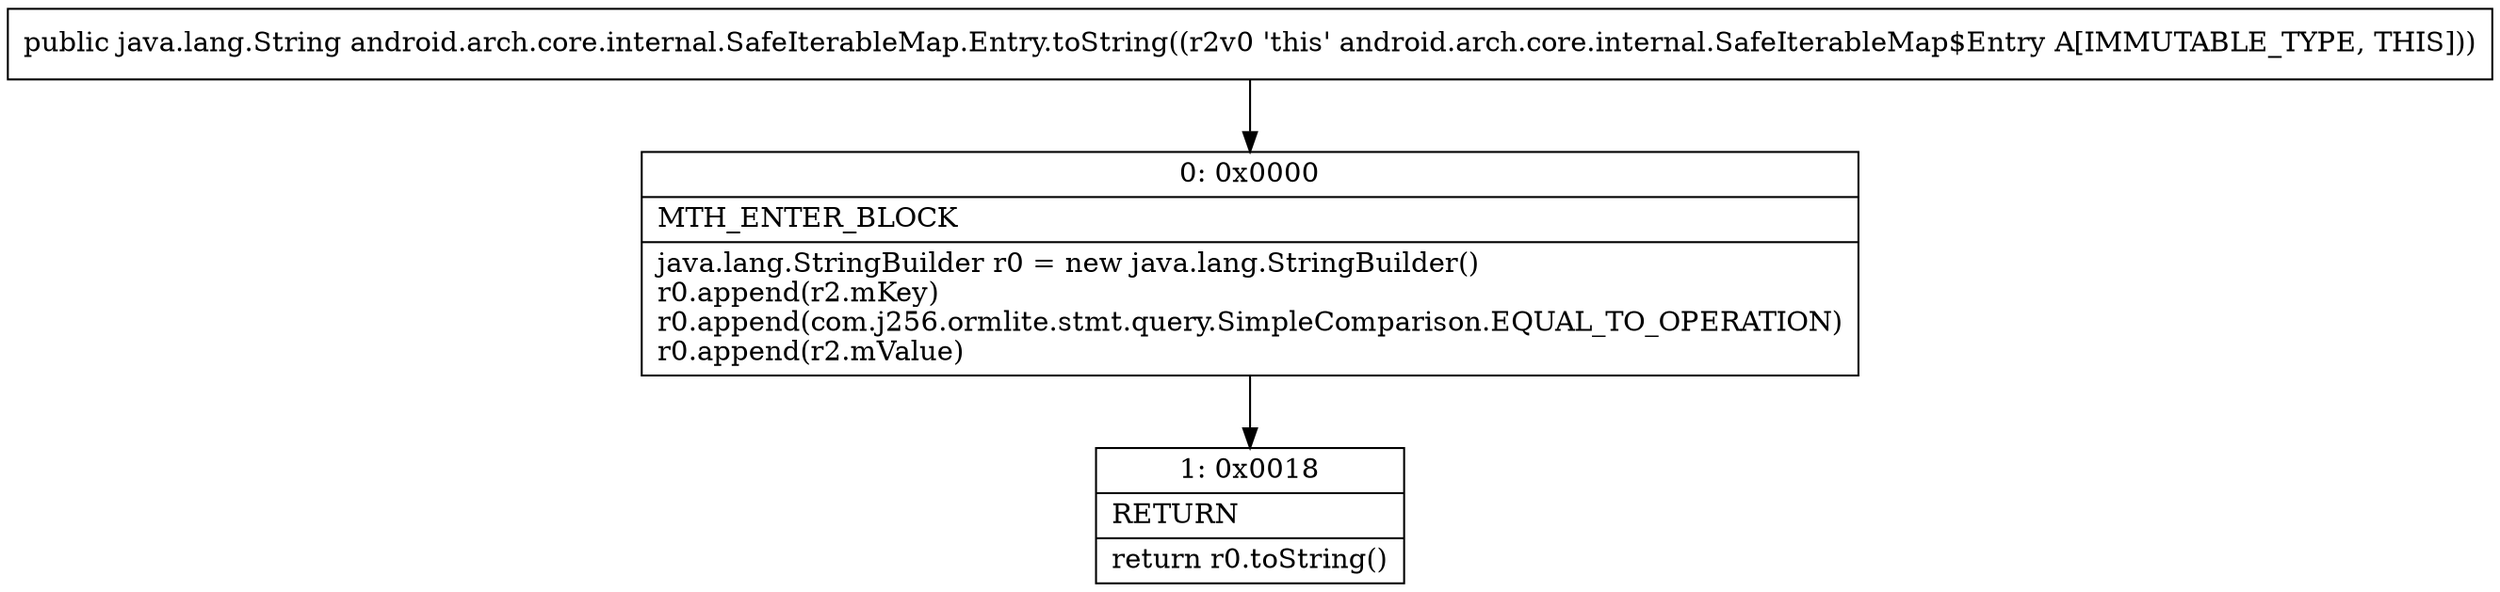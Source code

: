 digraph "CFG forandroid.arch.core.internal.SafeIterableMap.Entry.toString()Ljava\/lang\/String;" {
Node_0 [shape=record,label="{0\:\ 0x0000|MTH_ENTER_BLOCK\l|java.lang.StringBuilder r0 = new java.lang.StringBuilder()\lr0.append(r2.mKey)\lr0.append(com.j256.ormlite.stmt.query.SimpleComparison.EQUAL_TO_OPERATION)\lr0.append(r2.mValue)\l}"];
Node_1 [shape=record,label="{1\:\ 0x0018|RETURN\l|return r0.toString()\l}"];
MethodNode[shape=record,label="{public java.lang.String android.arch.core.internal.SafeIterableMap.Entry.toString((r2v0 'this' android.arch.core.internal.SafeIterableMap$Entry A[IMMUTABLE_TYPE, THIS])) }"];
MethodNode -> Node_0;
Node_0 -> Node_1;
}

